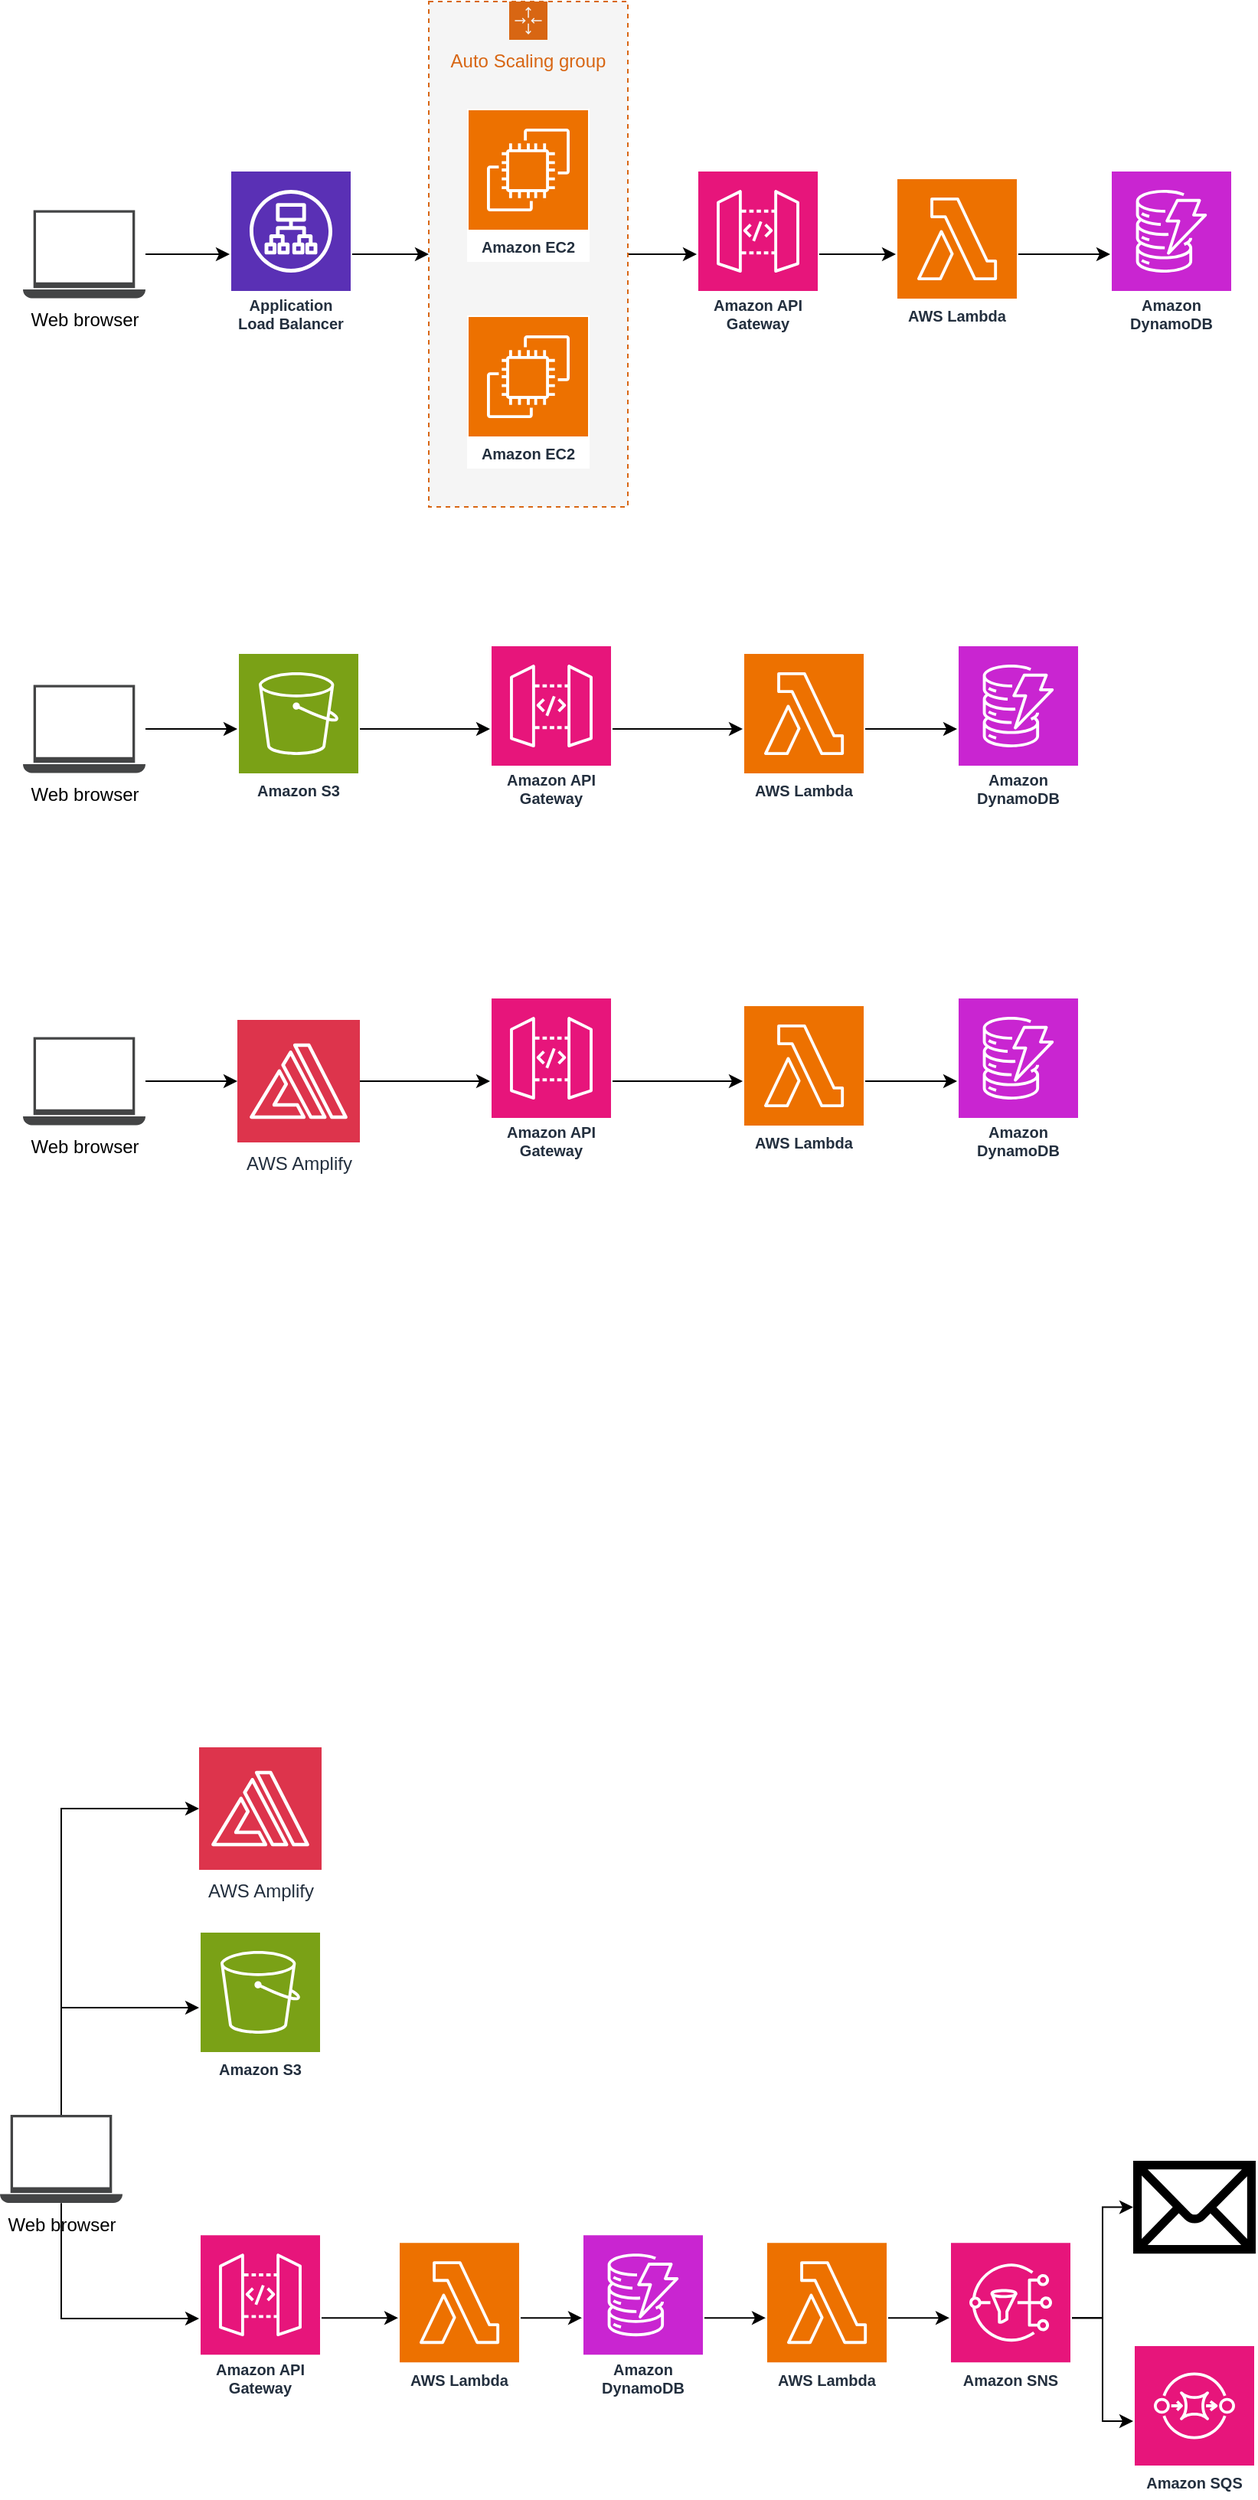 <mxfile version="22.1.5" type="github">
  <diagram name="Page-1" id="oo4sw1ZovJsQ9x0L9Uaq">
    <mxGraphModel dx="456" dy="748" grid="1" gridSize="10" guides="1" tooltips="1" connect="1" arrows="1" fold="1" page="1" pageScale="1" pageWidth="850" pageHeight="1100" math="0" shadow="0">
      <root>
        <mxCell id="0" />
        <mxCell id="1" parent="0" />
        <mxCell id="sCwukaSVy6SD4ue5wl9c-65" style="edgeStyle=orthogonalEdgeStyle;rounded=0;orthogonalLoop=1;jettySize=auto;html=1;" parent="1" source="sCwukaSVy6SD4ue5wl9c-96" target="sCwukaSVy6SD4ue5wl9c-48" edge="1">
          <mxGeometry relative="1" as="geometry" />
        </mxCell>
        <mxCell id="sCwukaSVy6SD4ue5wl9c-66" style="edgeStyle=orthogonalEdgeStyle;rounded=0;orthogonalLoop=1;jettySize=auto;html=1;" parent="1" source="sCwukaSVy6SD4ue5wl9c-48" target="sCwukaSVy6SD4ue5wl9c-50" edge="1">
          <mxGeometry relative="1" as="geometry" />
        </mxCell>
        <mxCell id="sCwukaSVy6SD4ue5wl9c-48" value="Application Load Balancer" style="sketch=0;outlineConnect=0;fontColor=#232F3E;gradientColor=none;strokeColor=#ffffff;fillColor=#5A30B5;dashed=0;verticalLabelPosition=middle;verticalAlign=bottom;align=center;html=1;whiteSpace=wrap;fontSize=10;fontStyle=1;spacing=3;shape=mxgraph.aws4.productIcon;prIcon=mxgraph.aws4.application_load_balancer;editable=1;movable=1;resizable=1;rotatable=1;deletable=1;locked=0;connectable=1;metaEdit=0;" parent="1" vertex="1">
          <mxGeometry x="1015" y="150" width="80" height="110" as="geometry" />
        </mxCell>
        <mxCell id="sCwukaSVy6SD4ue5wl9c-67" style="edgeStyle=orthogonalEdgeStyle;rounded=0;orthogonalLoop=1;jettySize=auto;html=1;" parent="1" source="sCwukaSVy6SD4ue5wl9c-50" target="sCwukaSVy6SD4ue5wl9c-53" edge="1">
          <mxGeometry relative="1" as="geometry" />
        </mxCell>
        <mxCell id="sCwukaSVy6SD4ue5wl9c-50" value="Auto Scaling group" style="points=[[0,0],[0.25,0],[0.5,0],[0.75,0],[1,0],[1,0.25],[1,0.5],[1,0.75],[1,1],[0.75,1],[0.5,1],[0.25,1],[0,1],[0,0.75],[0,0.5],[0,0.25]];outlineConnect=0;gradientColor=none;html=1;whiteSpace=wrap;fontSize=12;fontStyle=0;container=1;pointerEvents=0;collapsible=0;recursiveResize=0;shape=mxgraph.aws4.groupCenter;grIcon=mxgraph.aws4.group_auto_scaling_group;grStroke=1;strokeColor=#D86613;fillColor=#F5F5F5;verticalAlign=top;align=center;fontColor=#D86613;dashed=1;spacingTop=25;" parent="1" vertex="1">
          <mxGeometry x="1145" y="40" width="130" height="330" as="geometry" />
        </mxCell>
        <mxCell id="sCwukaSVy6SD4ue5wl9c-47" value="Amazon EC2" style="sketch=0;outlineConnect=0;fontColor=#232F3E;gradientColor=none;strokeColor=#ffffff;fillColor=#ED7100;dashed=0;verticalLabelPosition=middle;verticalAlign=bottom;align=center;html=1;whiteSpace=wrap;fontSize=10;fontStyle=1;spacing=3;shape=mxgraph.aws4.productIcon;prIcon=mxgraph.aws4.ec2;aspect=fixed;noLabel=0;container=0;backgroundOutline=0;comic=0;" parent="sCwukaSVy6SD4ue5wl9c-50" vertex="1">
          <mxGeometry x="25" y="205" width="80" height="100" as="geometry">
            <mxRectangle x="25" y="265" width="100" height="30" as="alternateBounds" />
          </mxGeometry>
        </mxCell>
        <mxCell id="sCwukaSVy6SD4ue5wl9c-46" value="Amazon EC2" style="sketch=0;outlineConnect=0;fontColor=#232F3E;gradientColor=none;strokeColor=#ffffff;fillColor=#ED7100;dashed=0;verticalLabelPosition=middle;verticalAlign=bottom;align=center;html=1;whiteSpace=wrap;fontSize=10;fontStyle=1;spacing=3;shape=mxgraph.aws4.productIcon;prIcon=mxgraph.aws4.ec2;aspect=fixed;perimeterSpacing=0;" parent="sCwukaSVy6SD4ue5wl9c-50" vertex="1">
          <mxGeometry x="25" y="70" width="80" height="100" as="geometry" />
        </mxCell>
        <mxCell id="sCwukaSVy6SD4ue5wl9c-69" style="edgeStyle=orthogonalEdgeStyle;rounded=0;orthogonalLoop=1;jettySize=auto;html=1;" parent="1" source="sCwukaSVy6SD4ue5wl9c-52" target="sCwukaSVy6SD4ue5wl9c-55" edge="1">
          <mxGeometry relative="1" as="geometry" />
        </mxCell>
        <mxCell id="sCwukaSVy6SD4ue5wl9c-52" value="AWS Lambda" style="sketch=0;outlineConnect=0;fontColor=#232F3E;gradientColor=none;strokeColor=#ffffff;fillColor=#ED7100;dashed=0;verticalLabelPosition=middle;verticalAlign=bottom;align=center;html=1;whiteSpace=wrap;fontSize=10;fontStyle=1;spacing=3;shape=mxgraph.aws4.productIcon;prIcon=mxgraph.aws4.lambda;" parent="1" vertex="1">
          <mxGeometry x="1450" y="155" width="80" height="100" as="geometry" />
        </mxCell>
        <mxCell id="sCwukaSVy6SD4ue5wl9c-68" style="edgeStyle=orthogonalEdgeStyle;rounded=0;orthogonalLoop=1;jettySize=auto;html=1;" parent="1" source="sCwukaSVy6SD4ue5wl9c-53" target="sCwukaSVy6SD4ue5wl9c-52" edge="1">
          <mxGeometry relative="1" as="geometry" />
        </mxCell>
        <mxCell id="sCwukaSVy6SD4ue5wl9c-53" value="Amazon API Gateway" style="sketch=0;outlineConnect=0;fontColor=#232F3E;gradientColor=none;strokeColor=#ffffff;fillColor=#E7157B;dashed=0;verticalLabelPosition=middle;verticalAlign=bottom;align=center;html=1;whiteSpace=wrap;fontSize=10;fontStyle=1;spacing=3;shape=mxgraph.aws4.productIcon;prIcon=mxgraph.aws4.api_gateway;" parent="1" vertex="1">
          <mxGeometry x="1320" y="150" width="80" height="110" as="geometry" />
        </mxCell>
        <mxCell id="sCwukaSVy6SD4ue5wl9c-55" value="Amazon DynamoDB" style="sketch=0;outlineConnect=0;fontColor=#232F3E;gradientColor=none;strokeColor=#ffffff;fillColor=#C925D1;dashed=0;verticalLabelPosition=middle;verticalAlign=bottom;align=center;html=1;whiteSpace=wrap;fontSize=10;fontStyle=1;spacing=3;shape=mxgraph.aws4.productIcon;prIcon=mxgraph.aws4.dynamodb;" parent="1" vertex="1">
          <mxGeometry x="1590" y="150" width="80" height="110" as="geometry" />
        </mxCell>
        <mxCell id="sCwukaSVy6SD4ue5wl9c-70" style="edgeStyle=orthogonalEdgeStyle;rounded=0;orthogonalLoop=1;jettySize=auto;html=1;" parent="1" source="sCwukaSVy6SD4ue5wl9c-110" target="sCwukaSVy6SD4ue5wl9c-64" edge="1">
          <mxGeometry relative="1" as="geometry" />
        </mxCell>
        <mxCell id="sCwukaSVy6SD4ue5wl9c-73" style="edgeStyle=orthogonalEdgeStyle;rounded=0;orthogonalLoop=1;jettySize=auto;html=1;" parent="1" source="sCwukaSVy6SD4ue5wl9c-61" target="sCwukaSVy6SD4ue5wl9c-63" edge="1">
          <mxGeometry relative="1" as="geometry" />
        </mxCell>
        <mxCell id="sCwukaSVy6SD4ue5wl9c-61" value="AWS Lambda" style="sketch=0;outlineConnect=0;fontColor=#232F3E;gradientColor=none;strokeColor=#ffffff;fillColor=#ED7100;dashed=0;verticalLabelPosition=middle;verticalAlign=bottom;align=center;html=1;whiteSpace=wrap;fontSize=10;fontStyle=1;spacing=3;shape=mxgraph.aws4.productIcon;prIcon=mxgraph.aws4.lambda;" parent="1" vertex="1">
          <mxGeometry x="1350" y="465" width="80" height="100" as="geometry" />
        </mxCell>
        <mxCell id="sCwukaSVy6SD4ue5wl9c-72" style="edgeStyle=orthogonalEdgeStyle;rounded=0;orthogonalLoop=1;jettySize=auto;html=1;" parent="1" source="sCwukaSVy6SD4ue5wl9c-62" target="sCwukaSVy6SD4ue5wl9c-61" edge="1">
          <mxGeometry relative="1" as="geometry" />
        </mxCell>
        <mxCell id="sCwukaSVy6SD4ue5wl9c-62" value="Amazon API Gateway" style="sketch=0;outlineConnect=0;fontColor=#232F3E;gradientColor=none;strokeColor=#ffffff;fillColor=#E7157B;dashed=0;verticalLabelPosition=middle;verticalAlign=bottom;align=center;html=1;whiteSpace=wrap;fontSize=10;fontStyle=1;spacing=3;shape=mxgraph.aws4.productIcon;prIcon=mxgraph.aws4.api_gateway;" parent="1" vertex="1">
          <mxGeometry x="1185" y="460" width="80" height="110" as="geometry" />
        </mxCell>
        <mxCell id="sCwukaSVy6SD4ue5wl9c-63" value="Amazon DynamoDB" style="sketch=0;outlineConnect=0;fontColor=#232F3E;gradientColor=none;strokeColor=#ffffff;fillColor=#C925D1;dashed=0;verticalLabelPosition=middle;verticalAlign=bottom;align=center;html=1;whiteSpace=wrap;fontSize=10;fontStyle=1;spacing=3;shape=mxgraph.aws4.productIcon;prIcon=mxgraph.aws4.dynamodb;" parent="1" vertex="1">
          <mxGeometry x="1490" y="460" width="80" height="110" as="geometry" />
        </mxCell>
        <mxCell id="sCwukaSVy6SD4ue5wl9c-71" style="edgeStyle=orthogonalEdgeStyle;rounded=0;orthogonalLoop=1;jettySize=auto;html=1;" parent="1" source="sCwukaSVy6SD4ue5wl9c-64" target="sCwukaSVy6SD4ue5wl9c-62" edge="1">
          <mxGeometry relative="1" as="geometry" />
        </mxCell>
        <mxCell id="sCwukaSVy6SD4ue5wl9c-64" value="Amazon S3" style="sketch=0;outlineConnect=0;fontColor=#232F3E;gradientColor=none;strokeColor=#ffffff;fillColor=#7AA116;dashed=0;verticalLabelPosition=middle;verticalAlign=bottom;align=center;html=1;whiteSpace=wrap;fontSize=10;fontStyle=1;spacing=3;shape=mxgraph.aws4.productIcon;prIcon=mxgraph.aws4.s3;" parent="1" vertex="1">
          <mxGeometry x="1020" y="465" width="80" height="100" as="geometry" />
        </mxCell>
        <mxCell id="sCwukaSVy6SD4ue5wl9c-87" style="edgeStyle=orthogonalEdgeStyle;rounded=0;orthogonalLoop=1;jettySize=auto;html=1;" parent="1" source="sCwukaSVy6SD4ue5wl9c-111" target="sCwukaSVy6SD4ue5wl9c-84" edge="1">
          <mxGeometry relative="1" as="geometry" />
        </mxCell>
        <mxCell id="sCwukaSVy6SD4ue5wl9c-76" style="edgeStyle=orthogonalEdgeStyle;rounded=0;orthogonalLoop=1;jettySize=auto;html=1;" parent="1" source="sCwukaSVy6SD4ue5wl9c-77" target="sCwukaSVy6SD4ue5wl9c-80" edge="1">
          <mxGeometry relative="1" as="geometry" />
        </mxCell>
        <mxCell id="sCwukaSVy6SD4ue5wl9c-77" value="AWS Lambda" style="sketch=0;outlineConnect=0;fontColor=#232F3E;gradientColor=none;strokeColor=#ffffff;fillColor=#ED7100;dashed=0;verticalLabelPosition=middle;verticalAlign=bottom;align=center;html=1;whiteSpace=wrap;fontSize=10;fontStyle=1;spacing=3;shape=mxgraph.aws4.productIcon;prIcon=mxgraph.aws4.lambda;" parent="1" vertex="1">
          <mxGeometry x="1350" y="695" width="80" height="100" as="geometry" />
        </mxCell>
        <mxCell id="sCwukaSVy6SD4ue5wl9c-78" style="edgeStyle=orthogonalEdgeStyle;rounded=0;orthogonalLoop=1;jettySize=auto;html=1;" parent="1" source="sCwukaSVy6SD4ue5wl9c-79" target="sCwukaSVy6SD4ue5wl9c-77" edge="1">
          <mxGeometry relative="1" as="geometry" />
        </mxCell>
        <mxCell id="sCwukaSVy6SD4ue5wl9c-79" value="Amazon API Gateway" style="sketch=0;outlineConnect=0;fontColor=#232F3E;gradientColor=none;strokeColor=#ffffff;fillColor=#E7157B;dashed=0;verticalLabelPosition=middle;verticalAlign=bottom;align=center;html=1;whiteSpace=wrap;fontSize=10;fontStyle=1;spacing=3;shape=mxgraph.aws4.productIcon;prIcon=mxgraph.aws4.api_gateway;" parent="1" vertex="1">
          <mxGeometry x="1185" y="690" width="80" height="110" as="geometry" />
        </mxCell>
        <mxCell id="sCwukaSVy6SD4ue5wl9c-80" value="Amazon DynamoDB" style="sketch=0;outlineConnect=0;fontColor=#232F3E;gradientColor=none;strokeColor=#ffffff;fillColor=#C925D1;dashed=0;verticalLabelPosition=middle;verticalAlign=bottom;align=center;html=1;whiteSpace=wrap;fontSize=10;fontStyle=1;spacing=3;shape=mxgraph.aws4.productIcon;prIcon=mxgraph.aws4.dynamodb;" parent="1" vertex="1">
          <mxGeometry x="1490" y="690" width="80" height="110" as="geometry" />
        </mxCell>
        <mxCell id="sCwukaSVy6SD4ue5wl9c-88" style="edgeStyle=orthogonalEdgeStyle;rounded=0;orthogonalLoop=1;jettySize=auto;html=1;" parent="1" source="sCwukaSVy6SD4ue5wl9c-84" target="sCwukaSVy6SD4ue5wl9c-79" edge="1">
          <mxGeometry relative="1" as="geometry" />
        </mxCell>
        <mxCell id="sCwukaSVy6SD4ue5wl9c-84" value="AWS Amplify" style="sketch=0;points=[[0,0,0],[0.25,0,0],[0.5,0,0],[0.75,0,0],[1,0,0],[0,1,0],[0.25,1,0],[0.5,1,0],[0.75,1,0],[1,1,0],[0,0.25,0],[0,0.5,0],[0,0.75,0],[1,0.25,0],[1,0.5,0],[1,0.75,0]];outlineConnect=0;fontColor=#232F3E;fillColor=#DD344C;strokeColor=#ffffff;dashed=0;verticalLabelPosition=bottom;verticalAlign=top;align=center;html=1;fontSize=12;fontStyle=0;aspect=fixed;shape=mxgraph.aws4.resourceIcon;resIcon=mxgraph.aws4.amplify;backgroundOutline=0;movableLabel=0;" parent="1" vertex="1">
          <mxGeometry x="1020" y="705" width="80" height="80" as="geometry" />
        </mxCell>
        <mxCell id="sCwukaSVy6SD4ue5wl9c-96" value="Web browser" style="sketch=0;pointerEvents=1;shadow=0;dashed=0;html=1;strokeColor=none;fillColor=#434445;aspect=fixed;labelPosition=center;verticalLabelPosition=bottom;verticalAlign=top;align=center;outlineConnect=0;shape=mxgraph.vvd.laptop;" parent="1" vertex="1">
          <mxGeometry x="880" y="176.2" width="80" height="57.6" as="geometry" />
        </mxCell>
        <mxCell id="sCwukaSVy6SD4ue5wl9c-110" value="Web browser" style="sketch=0;pointerEvents=1;shadow=0;dashed=0;html=1;strokeColor=none;fillColor=#434445;aspect=fixed;labelPosition=center;verticalLabelPosition=bottom;verticalAlign=top;align=center;outlineConnect=0;shape=mxgraph.vvd.laptop;" parent="1" vertex="1">
          <mxGeometry x="880" y="486.2" width="80" height="57.6" as="geometry" />
        </mxCell>
        <mxCell id="sCwukaSVy6SD4ue5wl9c-111" value="Web browser" style="sketch=0;pointerEvents=1;shadow=0;dashed=0;html=1;strokeColor=none;fillColor=#434445;aspect=fixed;labelPosition=center;verticalLabelPosition=bottom;verticalAlign=top;align=center;outlineConnect=0;shape=mxgraph.vvd.laptop;" parent="1" vertex="1">
          <mxGeometry x="880" y="716.2" width="80" height="57.6" as="geometry" />
        </mxCell>
        <mxCell id="sCwukaSVy6SD4ue5wl9c-121" style="edgeStyle=orthogonalEdgeStyle;rounded=0;orthogonalLoop=1;jettySize=auto;html=1;" parent="1" source="sCwukaSVy6SD4ue5wl9c-137" target="sCwukaSVy6SD4ue5wl9c-128" edge="1">
          <mxGeometry relative="1" as="geometry">
            <Array as="points">
              <mxPoint x="905" y="1350" />
            </Array>
          </mxGeometry>
        </mxCell>
        <mxCell id="sCwukaSVy6SD4ue5wl9c-122" style="edgeStyle=orthogonalEdgeStyle;rounded=0;orthogonalLoop=1;jettySize=auto;html=1;" parent="1" source="sCwukaSVy6SD4ue5wl9c-123" target="sCwukaSVy6SD4ue5wl9c-126" edge="1">
          <mxGeometry relative="1" as="geometry" />
        </mxCell>
        <mxCell id="sCwukaSVy6SD4ue5wl9c-123" value="AWS Lambda" style="sketch=0;outlineConnect=0;fontColor=#232F3E;gradientColor=none;strokeColor=#ffffff;fillColor=#ED7100;dashed=0;verticalLabelPosition=middle;verticalAlign=bottom;align=center;html=1;whiteSpace=wrap;fontSize=10;fontStyle=1;spacing=3;shape=mxgraph.aws4.productIcon;prIcon=mxgraph.aws4.lambda;" parent="1" vertex="1">
          <mxGeometry x="1125" y="1502.6" width="80" height="100" as="geometry" />
        </mxCell>
        <mxCell id="sCwukaSVy6SD4ue5wl9c-124" style="edgeStyle=orthogonalEdgeStyle;rounded=0;orthogonalLoop=1;jettySize=auto;html=1;" parent="1" source="sCwukaSVy6SD4ue5wl9c-125" target="sCwukaSVy6SD4ue5wl9c-123" edge="1">
          <mxGeometry relative="1" as="geometry" />
        </mxCell>
        <mxCell id="sCwukaSVy6SD4ue5wl9c-125" value="Amazon API Gateway" style="sketch=0;outlineConnect=0;fontColor=#232F3E;gradientColor=none;strokeColor=#ffffff;fillColor=#E7157B;dashed=0;verticalLabelPosition=middle;verticalAlign=bottom;align=center;html=1;whiteSpace=wrap;fontSize=10;fontStyle=1;spacing=3;shape=mxgraph.aws4.productIcon;prIcon=mxgraph.aws4.api_gateway;" parent="1" vertex="1">
          <mxGeometry x="995" y="1497.6" width="80" height="110" as="geometry" />
        </mxCell>
        <mxCell id="sCwukaSVy6SD4ue5wl9c-140" style="edgeStyle=orthogonalEdgeStyle;rounded=0;orthogonalLoop=1;jettySize=auto;html=1;" parent="1" source="sCwukaSVy6SD4ue5wl9c-126" target="sCwukaSVy6SD4ue5wl9c-139" edge="1">
          <mxGeometry relative="1" as="geometry" />
        </mxCell>
        <mxCell id="sCwukaSVy6SD4ue5wl9c-126" value="Amazon DynamoDB" style="sketch=0;outlineConnect=0;fontColor=#232F3E;gradientColor=none;strokeColor=#ffffff;fillColor=#C925D1;dashed=0;verticalLabelPosition=middle;verticalAlign=bottom;align=center;html=1;whiteSpace=wrap;fontSize=10;fontStyle=1;spacing=3;shape=mxgraph.aws4.productIcon;prIcon=mxgraph.aws4.dynamodb;" parent="1" vertex="1">
          <mxGeometry x="1245" y="1497.6" width="80" height="110" as="geometry" />
        </mxCell>
        <mxCell id="sCwukaSVy6SD4ue5wl9c-127" style="edgeStyle=orthogonalEdgeStyle;rounded=0;orthogonalLoop=1;jettySize=auto;html=1;" parent="1" source="sCwukaSVy6SD4ue5wl9c-137" target="sCwukaSVy6SD4ue5wl9c-125" edge="1">
          <mxGeometry relative="1" as="geometry">
            <Array as="points">
              <mxPoint x="905" y="1553" />
            </Array>
          </mxGeometry>
        </mxCell>
        <mxCell id="sCwukaSVy6SD4ue5wl9c-128" value="Amazon S3" style="sketch=0;outlineConnect=0;fontColor=#232F3E;gradientColor=none;strokeColor=#ffffff;fillColor=#7AA116;dashed=0;verticalLabelPosition=middle;verticalAlign=bottom;align=center;html=1;whiteSpace=wrap;fontSize=10;fontStyle=1;spacing=3;shape=mxgraph.aws4.productIcon;prIcon=mxgraph.aws4.s3;" parent="1" vertex="1">
          <mxGeometry x="995" y="1300" width="80" height="100" as="geometry" />
        </mxCell>
        <mxCell id="sCwukaSVy6SD4ue5wl9c-137" value="Web browser" style="sketch=0;pointerEvents=1;shadow=0;dashed=0;html=1;strokeColor=none;fillColor=#434445;aspect=fixed;labelPosition=center;verticalLabelPosition=bottom;verticalAlign=top;align=center;outlineConnect=0;shape=mxgraph.vvd.laptop;" parent="1" vertex="1">
          <mxGeometry x="865" y="1420" width="80" height="57.6" as="geometry" />
        </mxCell>
        <mxCell id="sCwukaSVy6SD4ue5wl9c-143" value="" style="edgeStyle=orthogonalEdgeStyle;rounded=0;orthogonalLoop=1;jettySize=auto;html=1;" parent="1" source="sCwukaSVy6SD4ue5wl9c-141" target="sCwukaSVy6SD4ue5wl9c-142" edge="1">
          <mxGeometry relative="1" as="geometry">
            <Array as="points" />
          </mxGeometry>
        </mxCell>
        <mxCell id="sCwukaSVy6SD4ue5wl9c-144" value="" style="edgeStyle=orthogonalEdgeStyle;rounded=0;orthogonalLoop=1;jettySize=auto;html=1;" parent="1" source="sCwukaSVy6SD4ue5wl9c-139" target="sCwukaSVy6SD4ue5wl9c-141" edge="1">
          <mxGeometry relative="1" as="geometry" />
        </mxCell>
        <mxCell id="sCwukaSVy6SD4ue5wl9c-139" value="AWS Lambda" style="sketch=0;outlineConnect=0;fontColor=#232F3E;gradientColor=none;strokeColor=#ffffff;fillColor=#ED7100;dashed=0;verticalLabelPosition=middle;verticalAlign=bottom;align=center;html=1;whiteSpace=wrap;fontSize=10;fontStyle=1;spacing=3;shape=mxgraph.aws4.productIcon;prIcon=mxgraph.aws4.lambda;" parent="1" vertex="1">
          <mxGeometry x="1365" y="1502.6" width="80" height="100" as="geometry" />
        </mxCell>
        <mxCell id="sCwukaSVy6SD4ue5wl9c-141" value="Amazon SNS" style="sketch=0;outlineConnect=0;fontColor=#232F3E;gradientColor=none;strokeColor=#ffffff;fillColor=#E7157B;dashed=0;verticalLabelPosition=middle;verticalAlign=bottom;align=center;html=1;whiteSpace=wrap;fontSize=10;fontStyle=1;spacing=3;shape=mxgraph.aws4.productIcon;prIcon=mxgraph.aws4.sns;" parent="1" vertex="1">
          <mxGeometry x="1485" y="1502.6" width="80" height="100" as="geometry" />
        </mxCell>
        <mxCell id="sCwukaSVy6SD4ue5wl9c-142" value="Amazon SQS" style="sketch=0;outlineConnect=0;fontColor=#232F3E;gradientColor=none;strokeColor=#ffffff;fillColor=#E7157B;dashed=0;verticalLabelPosition=middle;verticalAlign=bottom;align=center;html=1;whiteSpace=wrap;fontSize=10;fontStyle=1;spacing=3;shape=mxgraph.aws4.productIcon;prIcon=mxgraph.aws4.sqs;" parent="1" vertex="1">
          <mxGeometry x="1605" y="1570" width="80" height="100" as="geometry" />
        </mxCell>
        <mxCell id="-igIAlygttf2TyiYXOgU-1" value="AWS Amplify" style="sketch=0;points=[[0,0,0],[0.25,0,0],[0.5,0,0],[0.75,0,0],[1,0,0],[0,1,0],[0.25,1,0],[0.5,1,0],[0.75,1,0],[1,1,0],[0,0.25,0],[0,0.5,0],[0,0.75,0],[1,0.25,0],[1,0.5,0],[1,0.75,0]];outlineConnect=0;fontColor=#232F3E;fillColor=#DD344C;strokeColor=#ffffff;dashed=0;verticalLabelPosition=bottom;verticalAlign=top;align=center;html=1;fontSize=12;fontStyle=0;aspect=fixed;shape=mxgraph.aws4.resourceIcon;resIcon=mxgraph.aws4.amplify;backgroundOutline=0;movableLabel=0;" parent="1" vertex="1">
          <mxGeometry x="995" y="1180" width="80" height="80" as="geometry" />
        </mxCell>
        <mxCell id="-igIAlygttf2TyiYXOgU-2" style="edgeStyle=orthogonalEdgeStyle;rounded=0;orthogonalLoop=1;jettySize=auto;html=1;entryX=0;entryY=0.5;entryDx=0;entryDy=0;entryPerimeter=0;" parent="1" source="sCwukaSVy6SD4ue5wl9c-137" target="-igIAlygttf2TyiYXOgU-1" edge="1">
          <mxGeometry relative="1" as="geometry">
            <Array as="points">
              <mxPoint x="905" y="1220" />
            </Array>
          </mxGeometry>
        </mxCell>
        <mxCell id="-igIAlygttf2TyiYXOgU-3" value="" style="shape=mxgraph.signs.tech.mail;html=1;pointerEvents=1;fillColor=#000000;strokeColor=none;verticalLabelPosition=bottom;verticalAlign=top;align=center;aspect=fixed;" parent="1" vertex="1">
          <mxGeometry x="1605" y="1450" width="80" height="60.61" as="geometry" />
        </mxCell>
        <mxCell id="-igIAlygttf2TyiYXOgU-4" style="edgeStyle=orthogonalEdgeStyle;rounded=0;orthogonalLoop=1;jettySize=auto;html=1;entryX=0;entryY=0.5;entryDx=0;entryDy=0;entryPerimeter=0;" parent="1" source="sCwukaSVy6SD4ue5wl9c-141" target="-igIAlygttf2TyiYXOgU-3" edge="1">
          <mxGeometry relative="1" as="geometry" />
        </mxCell>
      </root>
    </mxGraphModel>
  </diagram>
</mxfile>
